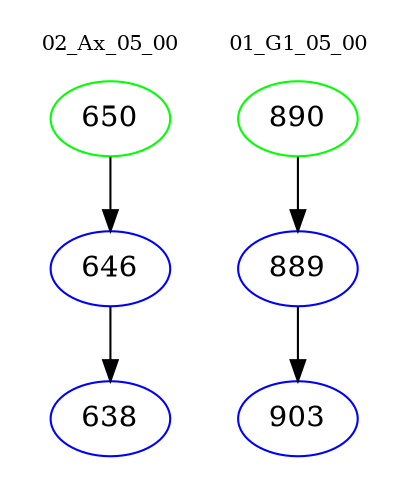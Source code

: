 digraph{
subgraph cluster_0 {
color = white
label = "02_Ax_05_00";
fontsize=10;
T0_650 [label="650", color="green"]
T0_650 -> T0_646 [color="black"]
T0_646 [label="646", color="blue"]
T0_646 -> T0_638 [color="black"]
T0_638 [label="638", color="blue"]
}
subgraph cluster_1 {
color = white
label = "01_G1_05_00";
fontsize=10;
T1_890 [label="890", color="green"]
T1_890 -> T1_889 [color="black"]
T1_889 [label="889", color="blue"]
T1_889 -> T1_903 [color="black"]
T1_903 [label="903", color="blue"]
}
}
